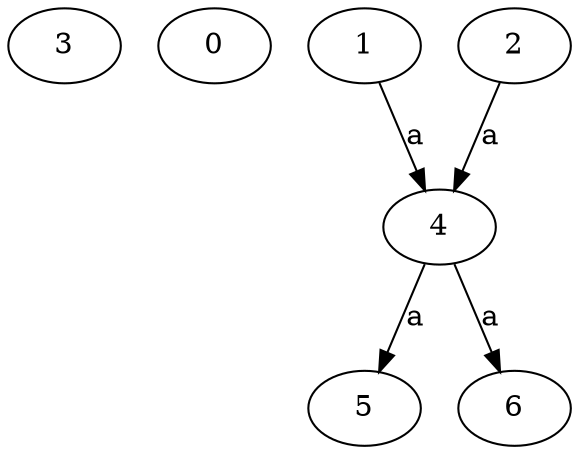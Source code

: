 strict digraph  {
3;
0;
4;
5;
1;
2;
6;
4 -> 5  [label=a];
4 -> 6  [label=a];
1 -> 4  [label=a];
2 -> 4  [label=a];
}
